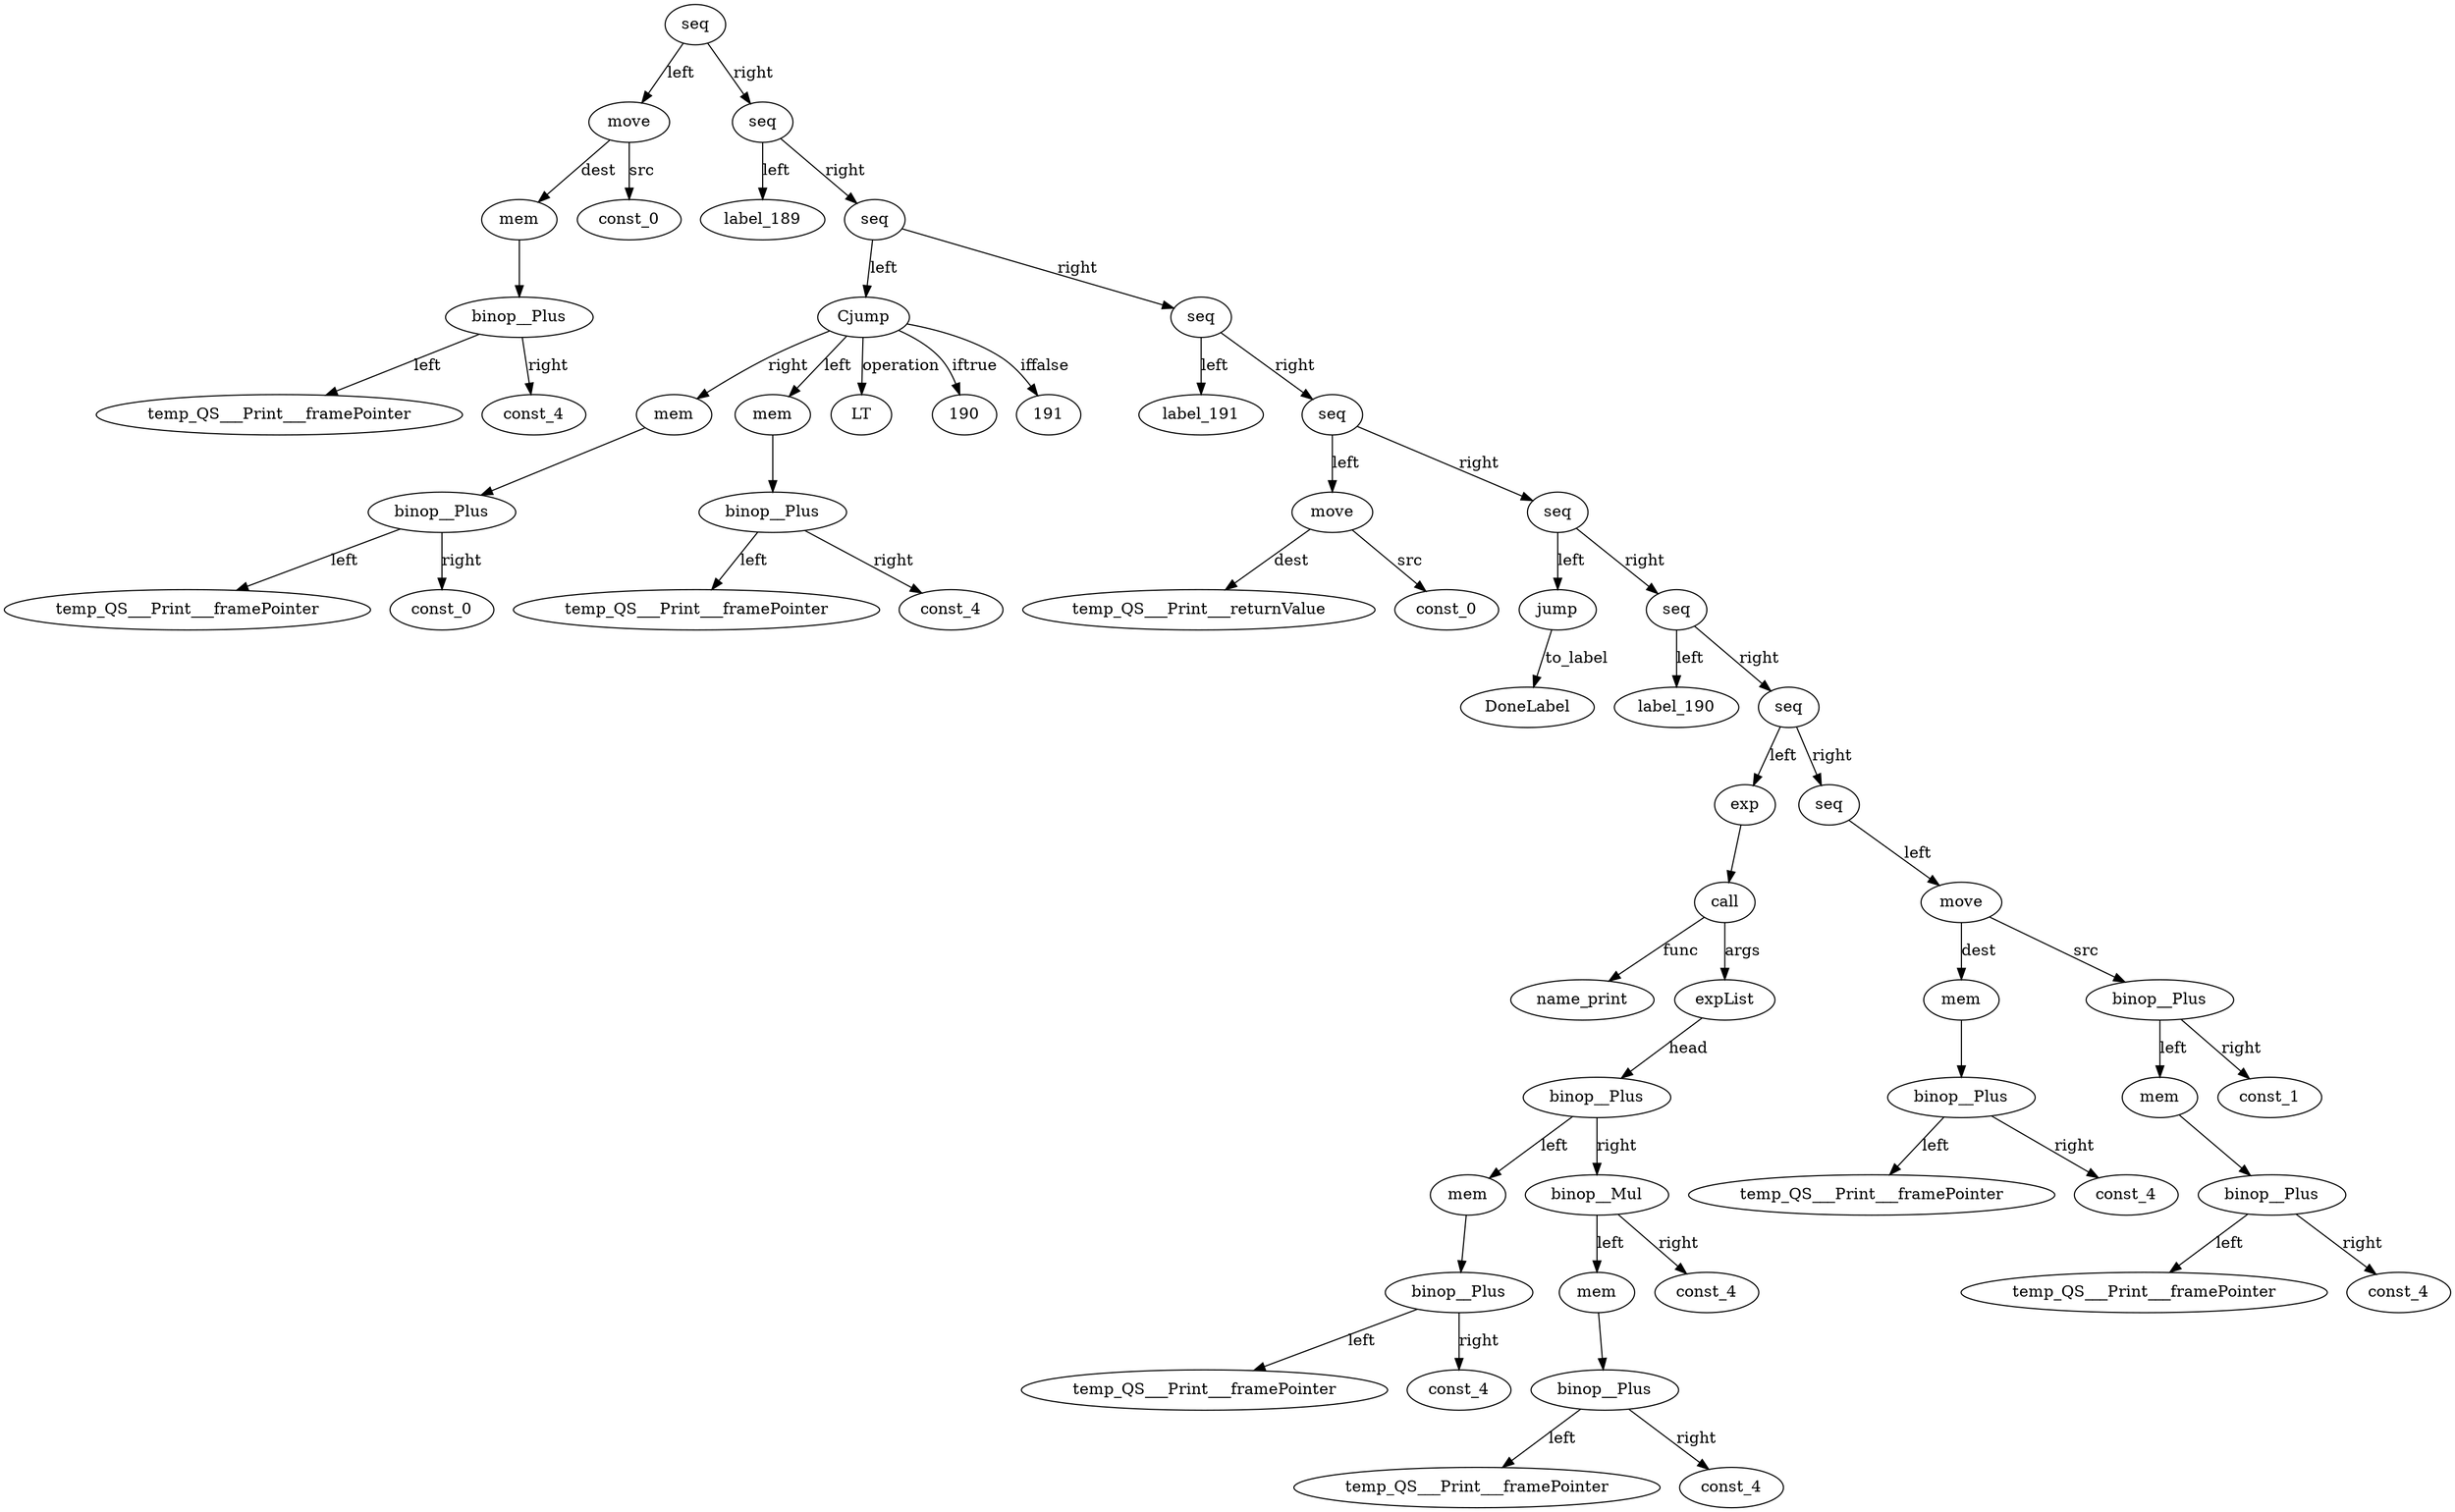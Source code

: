 digraph {
temp_QS___Print___framePointer__id_0 [ label="temp_QS___Print___framePointer" ]; 
const_4__id_1 [ label="const_4" ]; 
binop__Plus__id_2 [ label="binop__Plus" ]; 
binop__Plus__id_2 -> const_4__id_1 [ label="right"] ; 
binop__Plus__id_2 -> temp_QS___Print___framePointer__id_0 [ label="left"] ; 
mem__id_3 [ label="mem" ]; 
mem__id_3 -> binop__Plus__id_2 ; 
const_0__id_4 [ label="const_0" ]; 
move__id_5 [ label="move" ]; 
move__id_5 -> mem__id_3 [ label="dest"] ; 
move__id_5 -> const_0__id_4 [ label="src"] ; 
label_189__id_6 [ label="label_189" ]; 
temp_QS___Print___framePointer__id_7 [ label="temp_QS___Print___framePointer" ]; 
const_0__id_8 [ label="const_0" ]; 
binop__Plus__id_9 [ label="binop__Plus" ]; 
binop__Plus__id_9 -> const_0__id_8 [ label="right"] ; 
binop__Plus__id_9 -> temp_QS___Print___framePointer__id_7 [ label="left"] ; 
mem__id_10 [ label="mem" ]; 
mem__id_10 -> binop__Plus__id_9 ; 
temp_QS___Print___framePointer__id_11 [ label="temp_QS___Print___framePointer" ]; 
const_4__id_12 [ label="const_4" ]; 
binop__Plus__id_13 [ label="binop__Plus" ]; 
binop__Plus__id_13 -> const_4__id_12 [ label="right"] ; 
binop__Plus__id_13 -> temp_QS___Print___framePointer__id_11 [ label="left"] ; 
mem__id_14 [ label="mem" ]; 
mem__id_14 -> binop__Plus__id_13 ; 
Cjump__id_15 [ label="Cjump" ]; 
Cjump__id_15 -> mem__id_10 [ label="right"] ; 
Cjump__id_15 -> mem__id_14 [ label="left"] ; 
Cjump__id_15 -> LT [ label="operation"] ; 
Cjump__id_15 -> 190 [ label="iftrue"] ; 
Cjump__id_15 -> 191 [ label="iffalse"] ; 
label_191__id_16 [ label="label_191" ]; 
temp_QS___Print___returnValue__id_17 [ label="temp_QS___Print___returnValue" ]; 
const_0__id_18 [ label="const_0" ]; 
move__id_19 [ label="move" ]; 
move__id_19 -> temp_QS___Print___returnValue__id_17 [ label="dest"] ; 
move__id_19 -> const_0__id_18 [ label="src"] ; 
jump__id_20 [ label="jump" ]; 
jump__id_20 -> DoneLabel [ label="to_label"] ; 
label_190__id_21 [ label="label_190" ]; 
name_print__id_22 [ label="name_print" ]; 
temp_QS___Print___framePointer__id_23 [ label="temp_QS___Print___framePointer" ]; 
const_4__id_24 [ label="const_4" ]; 
binop__Plus__id_25 [ label="binop__Plus" ]; 
binop__Plus__id_25 -> const_4__id_24 [ label="right"] ; 
binop__Plus__id_25 -> temp_QS___Print___framePointer__id_23 [ label="left"] ; 
mem__id_26 [ label="mem" ]; 
mem__id_26 -> binop__Plus__id_25 ; 
temp_QS___Print___framePointer__id_27 [ label="temp_QS___Print___framePointer" ]; 
const_4__id_28 [ label="const_4" ]; 
binop__Plus__id_29 [ label="binop__Plus" ]; 
binop__Plus__id_29 -> const_4__id_28 [ label="right"] ; 
binop__Plus__id_29 -> temp_QS___Print___framePointer__id_27 [ label="left"] ; 
mem__id_30 [ label="mem" ]; 
mem__id_30 -> binop__Plus__id_29 ; 
const_4__id_31 [ label="const_4" ]; 
binop__Mul__id_32 [ label="binop__Mul" ]; 
binop__Mul__id_32 -> const_4__id_31 [ label="right"] ; 
binop__Mul__id_32 -> mem__id_30 [ label="left"] ; 
binop__Plus__id_33 [ label="binop__Plus" ]; 
binop__Plus__id_33 -> binop__Mul__id_32 [ label="right"] ; 
binop__Plus__id_33 -> mem__id_26 [ label="left"] ; 
expList__id_34 [ label="expList" ]; 
expList__id_34 -> binop__Plus__id_33 [ label="head"] ; 
call__id_35 [ label="call" ]; 
call__id_35 -> name_print__id_22 [ label="func"] ; 
call__id_35 -> expList__id_34 [ label="args"] ; 
exp__id_36 [ label="exp" ]; 
exp__id_36 -> call__id_35 ; 
temp_QS___Print___framePointer__id_37 [ label="temp_QS___Print___framePointer" ]; 
const_4__id_38 [ label="const_4" ]; 
binop__Plus__id_39 [ label="binop__Plus" ]; 
binop__Plus__id_39 -> const_4__id_38 [ label="right"] ; 
binop__Plus__id_39 -> temp_QS___Print___framePointer__id_37 [ label="left"] ; 
mem__id_40 [ label="mem" ]; 
mem__id_40 -> binop__Plus__id_39 ; 
temp_QS___Print___framePointer__id_41 [ label="temp_QS___Print___framePointer" ]; 
const_4__id_42 [ label="const_4" ]; 
binop__Plus__id_43 [ label="binop__Plus" ]; 
binop__Plus__id_43 -> const_4__id_42 [ label="right"] ; 
binop__Plus__id_43 -> temp_QS___Print___framePointer__id_41 [ label="left"] ; 
mem__id_44 [ label="mem" ]; 
mem__id_44 -> binop__Plus__id_43 ; 
const_1__id_45 [ label="const_1" ]; 
binop__Plus__id_46 [ label="binop__Plus" ]; 
binop__Plus__id_46 -> const_1__id_45 [ label="right"] ; 
binop__Plus__id_46 -> mem__id_44 [ label="left"] ; 
move__id_47 [ label="move" ]; 
move__id_47 -> mem__id_40 [ label="dest"] ; 
move__id_47 -> binop__Plus__id_46 [ label="src"] ; 
seq__id_48 [ label="seq" ]; 
seq__id_48 -> move__id_47 [ label="left"] ; 
seq__id_49 [ label="seq" ]; 
seq__id_49 -> exp__id_36 [ label="left"] ; 
seq__id_49 -> seq__id_48 [ label="right"] ; 
seq__id_50 [ label="seq" ]; 
seq__id_50 -> label_190__id_21 [ label="left"] ; 
seq__id_50 -> seq__id_49 [ label="right"] ; 
seq__id_51 [ label="seq" ]; 
seq__id_51 -> jump__id_20 [ label="left"] ; 
seq__id_51 -> seq__id_50 [ label="right"] ; 
seq__id_52 [ label="seq" ]; 
seq__id_52 -> move__id_19 [ label="left"] ; 
seq__id_52 -> seq__id_51 [ label="right"] ; 
seq__id_53 [ label="seq" ]; 
seq__id_53 -> label_191__id_16 [ label="left"] ; 
seq__id_53 -> seq__id_52 [ label="right"] ; 
seq__id_54 [ label="seq" ]; 
seq__id_54 -> Cjump__id_15 [ label="left"] ; 
seq__id_54 -> seq__id_53 [ label="right"] ; 
seq__id_55 [ label="seq" ]; 
seq__id_55 -> label_189__id_6 [ label="left"] ; 
seq__id_55 -> seq__id_54 [ label="right"] ; 
seq__id_56 [ label="seq" ]; 
seq__id_56 -> move__id_5 [ label="left"] ; 
seq__id_56 -> seq__id_55 [ label="right"] ; 

}